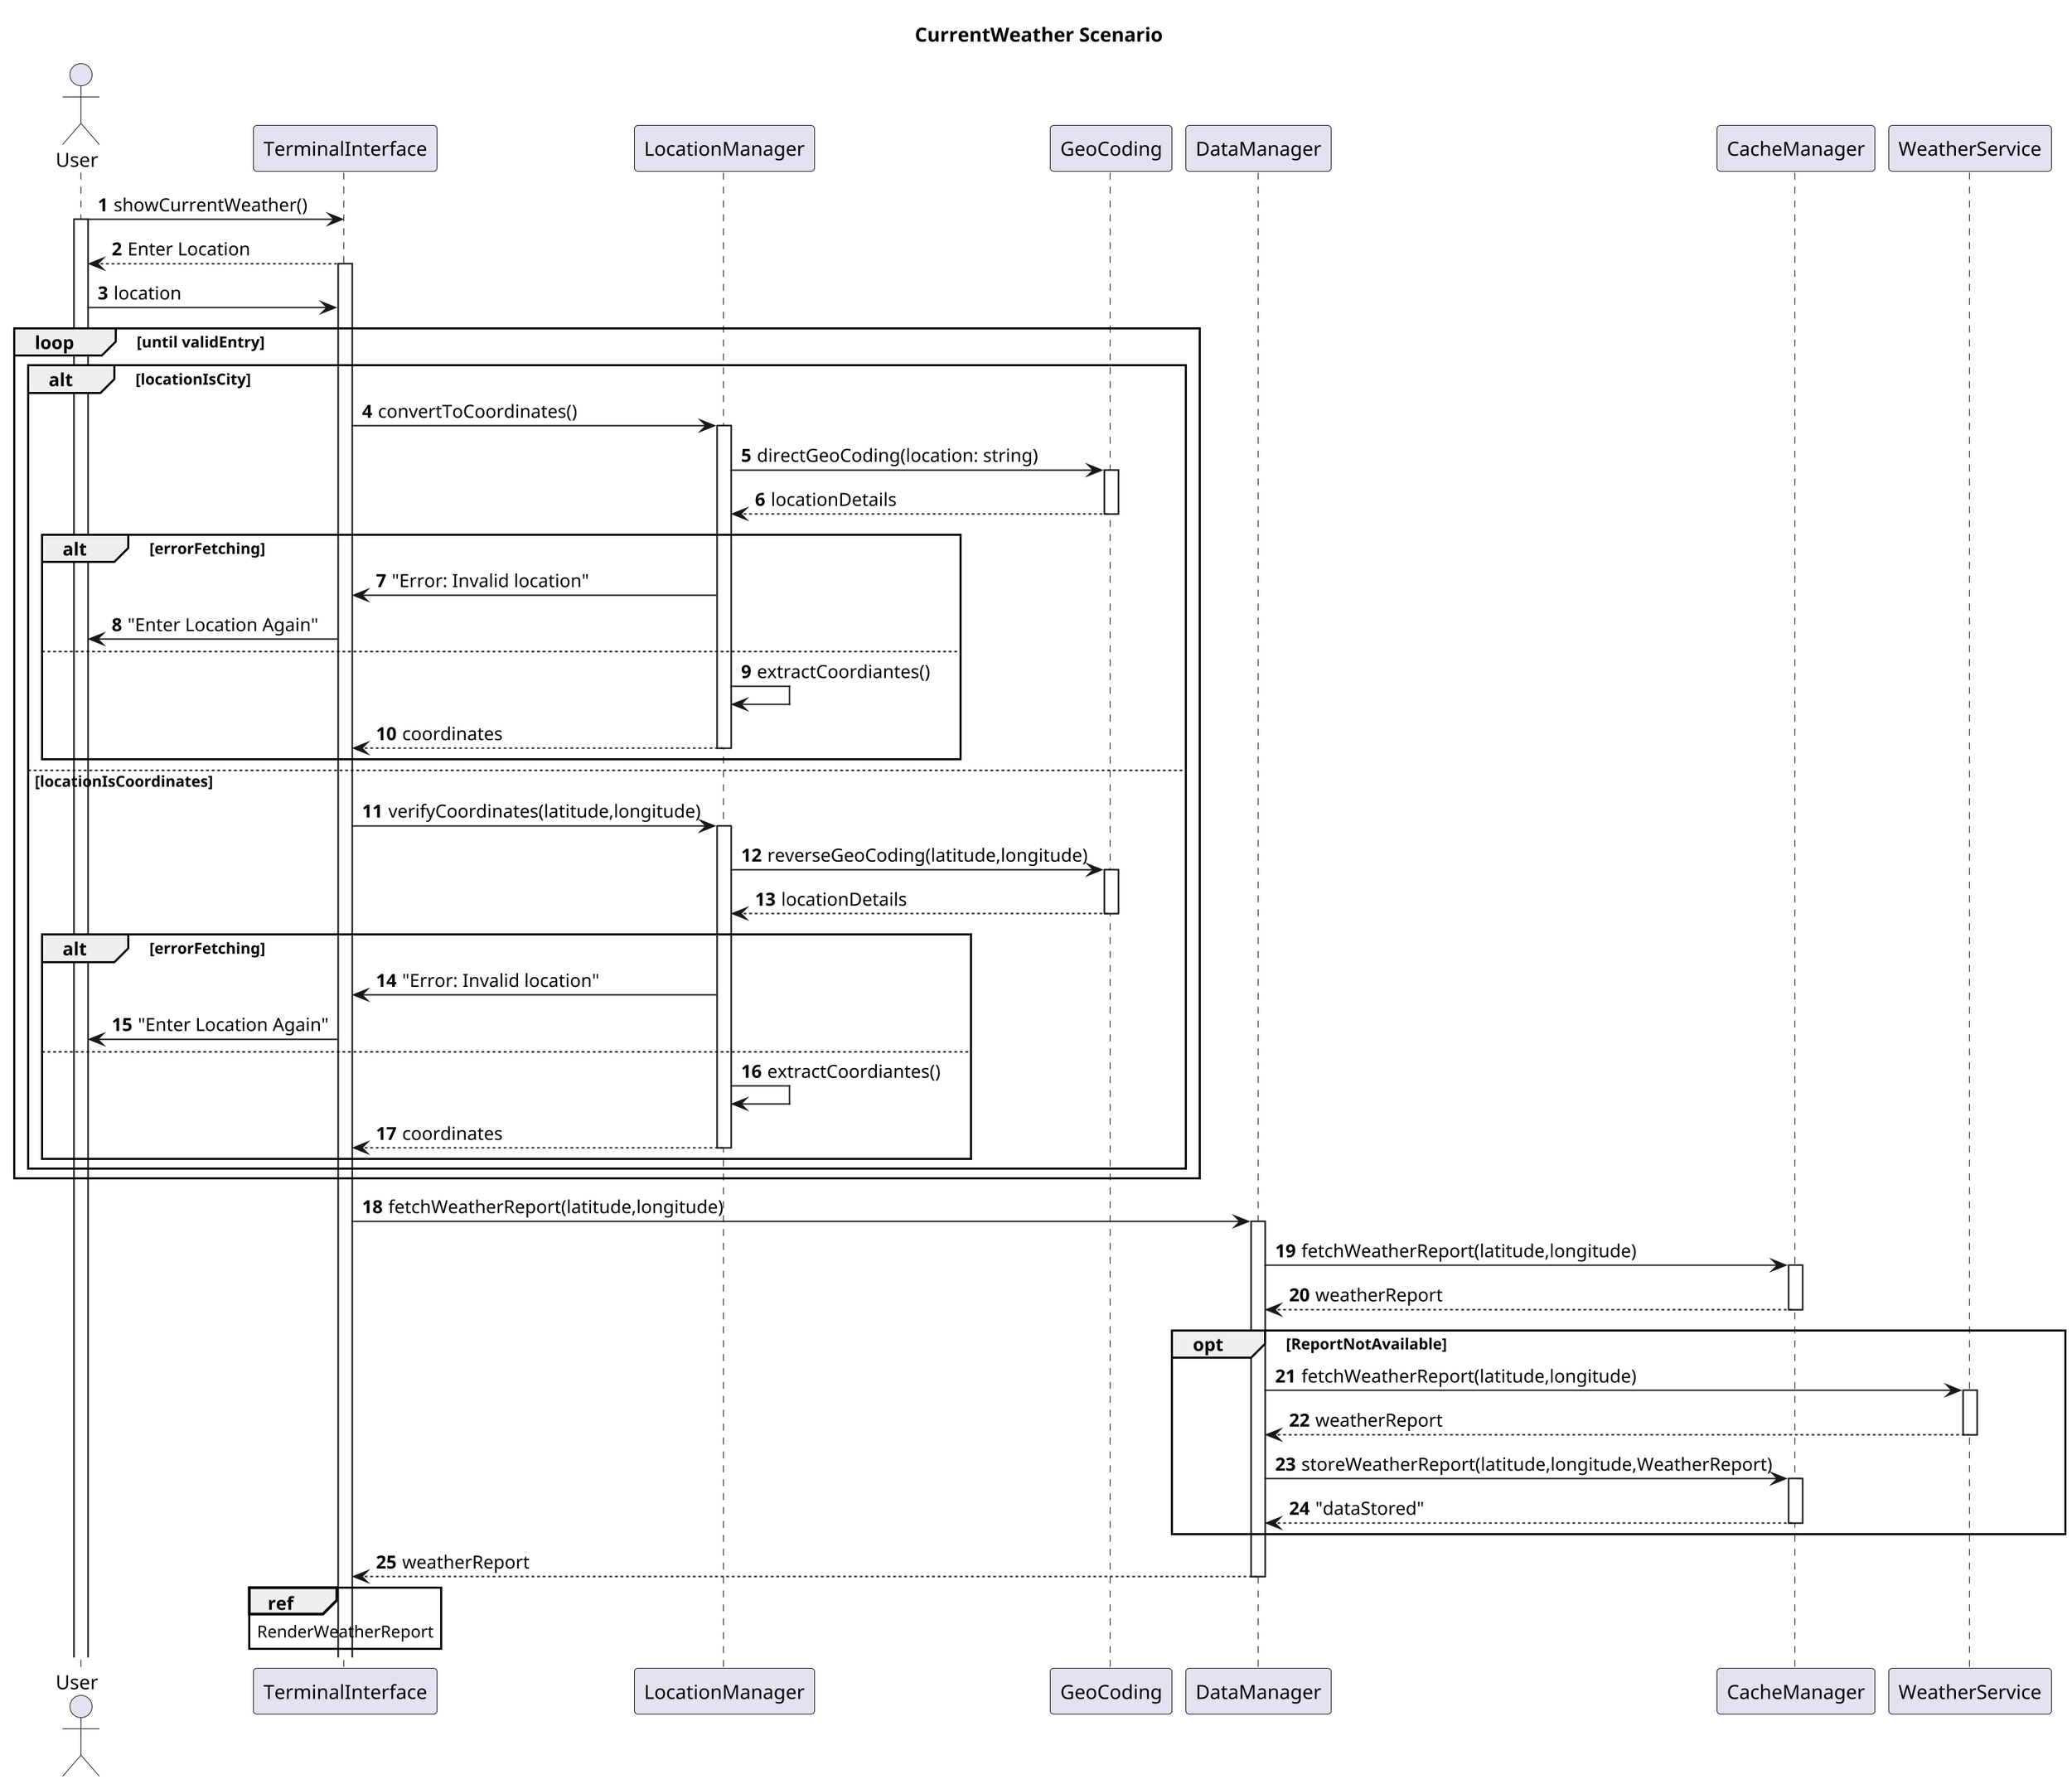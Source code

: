 @startuml
title CurrentWeather Scenario
autonumber
actor User
participant TerminalInterface
participant LocationManager
participant GeoCoding
participant DataManager
participant CacheManager
participant WeatherService

scale 2
User -> TerminalInterface: showCurrentWeather()
activate User
TerminalInterface --> User: Enter Location
activate TerminalInterface
User -> TerminalInterface: location

loop until validEntry

    alt locationIsCity
        TerminalInterface -> LocationManager: convertToCoordinates()
        activate LocationManager
        LocationManager -> GeoCoding: directGeoCoding(location: string)
        activate GeoCoding
        GeoCoding --> LocationManager: locationDetails
        deactivate GeoCoding
       
        alt errorFetching
             LocationManager -> TerminalInterface: "Error: Invalid location"
             TerminalInterface -> User: "Enter Location Again"
             
        else

        LocationManager -> LocationManager: extractCoordiantes()
        LocationManager --> TerminalInterface: coordinates
        deactivate LocationManager
        
        end

    else locationIsCoordinates
        TerminalInterface -> LocationManager: verifyCoordinates(latitude,longitude)
        activate LocationManager
        LocationManager -> GeoCoding: reverseGeoCoding(latitude,longitude)
        activate GeoCoding
        GeoCoding --> LocationManager: locationDetails
        deactivate GeoCoding
        
        alt errorFetching
             LocationManager -> TerminalInterface: "Error: Invalid location"
             TerminalInterface -> User: "Enter Location Again"
             
        else        

        LocationManager -> LocationManager: extractCoordiantes()
        deactivate GeoCoding
        LocationManager --> TerminalInterface: coordinates
        deactivate LocationManager

        end    
            
    end

end

TerminalInterface -> DataManager: fetchWeatherReport(latitude,longitude)
activate DataManager
DataManager -> CacheManager: fetchWeatherReport(latitude,longitude)
activate CacheManager

CacheManager --> DataManager: weatherReport
deactivate CacheManager

opt ReportNotAvailable
     DataManager -> WeatherService: fetchWeatherReport(latitude,longitude)
     activate WeatherService
     WeatherService --> DataManager: weatherReport
     deactivate WeatherService
     DataManager -> CacheManager: storeWeatherReport(latitude,longitude,WeatherReport)
     activate CacheManager
     CacheManager --> DataManager: "dataStored"
     deactivate CacheManager
end

DataManager --> TerminalInterface: weatherReport
deactivate DataManager


ref over TerminalInterface
    RenderWeatherReport
end ref



@enduml
